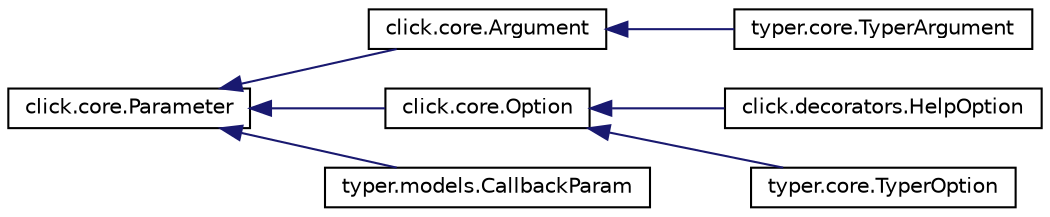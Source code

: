 digraph "Graphical Class Hierarchy"
{
 // LATEX_PDF_SIZE
  edge [fontname="Helvetica",fontsize="10",labelfontname="Helvetica",labelfontsize="10"];
  node [fontname="Helvetica",fontsize="10",shape=record];
  rankdir="LR";
  Node0 [label="click.core.Parameter",height=0.2,width=0.4,color="black", fillcolor="white", style="filled",URL="$classclick_1_1core_1_1Parameter.html",tooltip=" "];
  Node0 -> Node1 [dir="back",color="midnightblue",fontsize="10",style="solid",fontname="Helvetica"];
  Node1 [label="click.core.Argument",height=0.2,width=0.4,color="black", fillcolor="white", style="filled",URL="$classclick_1_1core_1_1Argument.html",tooltip=" "];
  Node1 -> Node2 [dir="back",color="midnightblue",fontsize="10",style="solid",fontname="Helvetica"];
  Node2 [label="typer.core.TyperArgument",height=0.2,width=0.4,color="black", fillcolor="white", style="filled",URL="$classtyper_1_1core_1_1TyperArgument.html",tooltip=" "];
  Node0 -> Node3 [dir="back",color="midnightblue",fontsize="10",style="solid",fontname="Helvetica"];
  Node3 [label="click.core.Option",height=0.2,width=0.4,color="black", fillcolor="white", style="filled",URL="$classclick_1_1core_1_1Option.html",tooltip=" "];
  Node3 -> Node4 [dir="back",color="midnightblue",fontsize="10",style="solid",fontname="Helvetica"];
  Node4 [label="click.decorators.HelpOption",height=0.2,width=0.4,color="black", fillcolor="white", style="filled",URL="$classclick_1_1decorators_1_1HelpOption.html",tooltip=" "];
  Node3 -> Node5 [dir="back",color="midnightblue",fontsize="10",style="solid",fontname="Helvetica"];
  Node5 [label="typer.core.TyperOption",height=0.2,width=0.4,color="black", fillcolor="white", style="filled",URL="$classtyper_1_1core_1_1TyperOption.html",tooltip=" "];
  Node0 -> Node6 [dir="back",color="midnightblue",fontsize="10",style="solid",fontname="Helvetica"];
  Node6 [label="typer.models.CallbackParam",height=0.2,width=0.4,color="black", fillcolor="white", style="filled",URL="$classtyper_1_1models_1_1CallbackParam.html",tooltip=" "];
}
